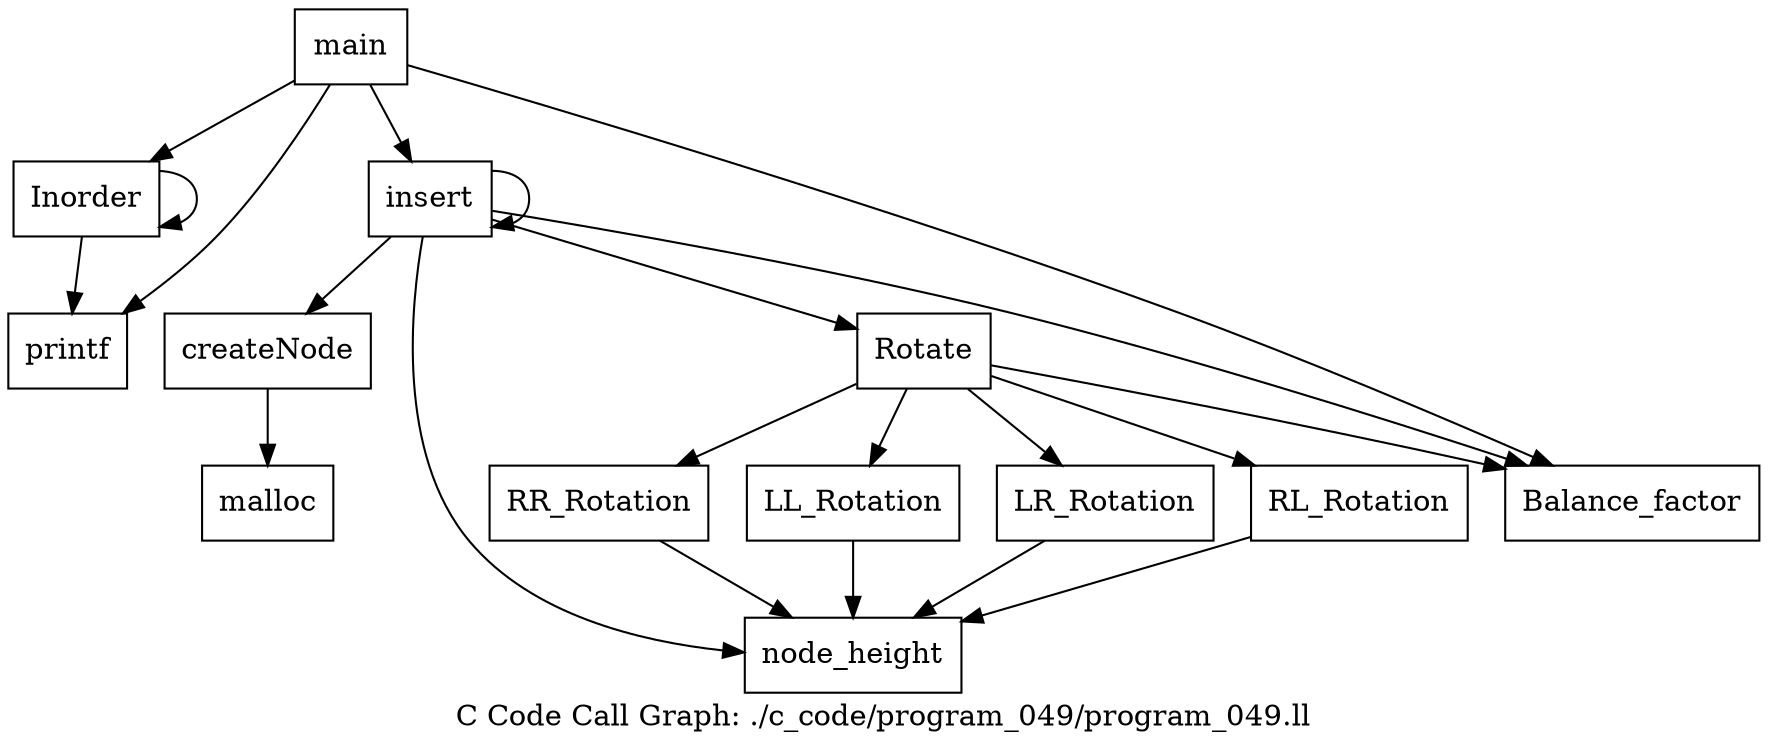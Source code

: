 digraph "C Code Call Graph: ./c_code/program_049/program_049.ll" {
	label="C Code Call Graph: ./c_code/program_049/program_049.ll";

	Node0x55810bd7fa60 [shape=record,label="{node_height}"];
	Node0x55810bd80600 [shape=record,label="{LR_Rotation}"];
	Node0x55810bd80600 -> Node0x55810bd7fa60;
	Node0x55810bd85ae0 [shape=record,label="{RL_Rotation}"];
	Node0x55810bd85ae0 -> Node0x55810bd7fa60;
	Node0x55810bd099e0 [shape=record,label="{RR_Rotation}"];
	Node0x55810bd099e0 -> Node0x55810bd7fa60;
	Node0x55810bd81370 [shape=record,label="{LL_Rotation}"];
	Node0x55810bd81370 -> Node0x55810bd7fa60;
	Node0x55810bd8ea60 [shape=record,label="{createNode}"];
	Node0x55810bd8ea60 -> Node0x55810bd8eae0;
	Node0x55810bd8eae0 [shape=record,label="{malloc}"];
	Node0x55810bd8eb60 [shape=record,label="{Inorder}"];
	Node0x55810bd8eb60 -> Node0x55810bd8eb60;
	Node0x55810bd8eb60 -> Node0x55810bd8ebe0;
	Node0x55810bd8ebe0 [shape=record,label="{printf}"];
	Node0x55810bd8eef0 [shape=record,label="{Balance_factor}"];
	Node0x55810bd8ef70 [shape=record,label="{Rotate}"];
	Node0x55810bd8ef70 -> Node0x55810bd8eef0;
	Node0x55810bd8ef70 -> Node0x55810bd81370;
	Node0x55810bd8ef70 -> Node0x55810bd80600;
	Node0x55810bd8ef70 -> Node0x55810bd099e0;
	Node0x55810bd8ef70 -> Node0x55810bd85ae0;
	Node0x55810bd8f0d0 [shape=record,label="{insert}"];
	Node0x55810bd8f0d0 -> Node0x55810bd8ea60;
	Node0x55810bd8f0d0 -> Node0x55810bd8f0d0;
	Node0x55810bd8f0d0 -> Node0x55810bd8ef70;
	Node0x55810bd8f0d0 -> Node0x55810bd7fa60;
	Node0x55810bd8f0d0 -> Node0x55810bd8eef0;
	Node0x55810bd8f2a0 [shape=record,label="{main}"];
	Node0x55810bd8f2a0 -> Node0x55810bd8f0d0;
	Node0x55810bd8f2a0 -> Node0x55810bd8ebe0;
	Node0x55810bd8f2a0 -> Node0x55810bd8eef0;
	Node0x55810bd8f2a0 -> Node0x55810bd8eb60;
}
